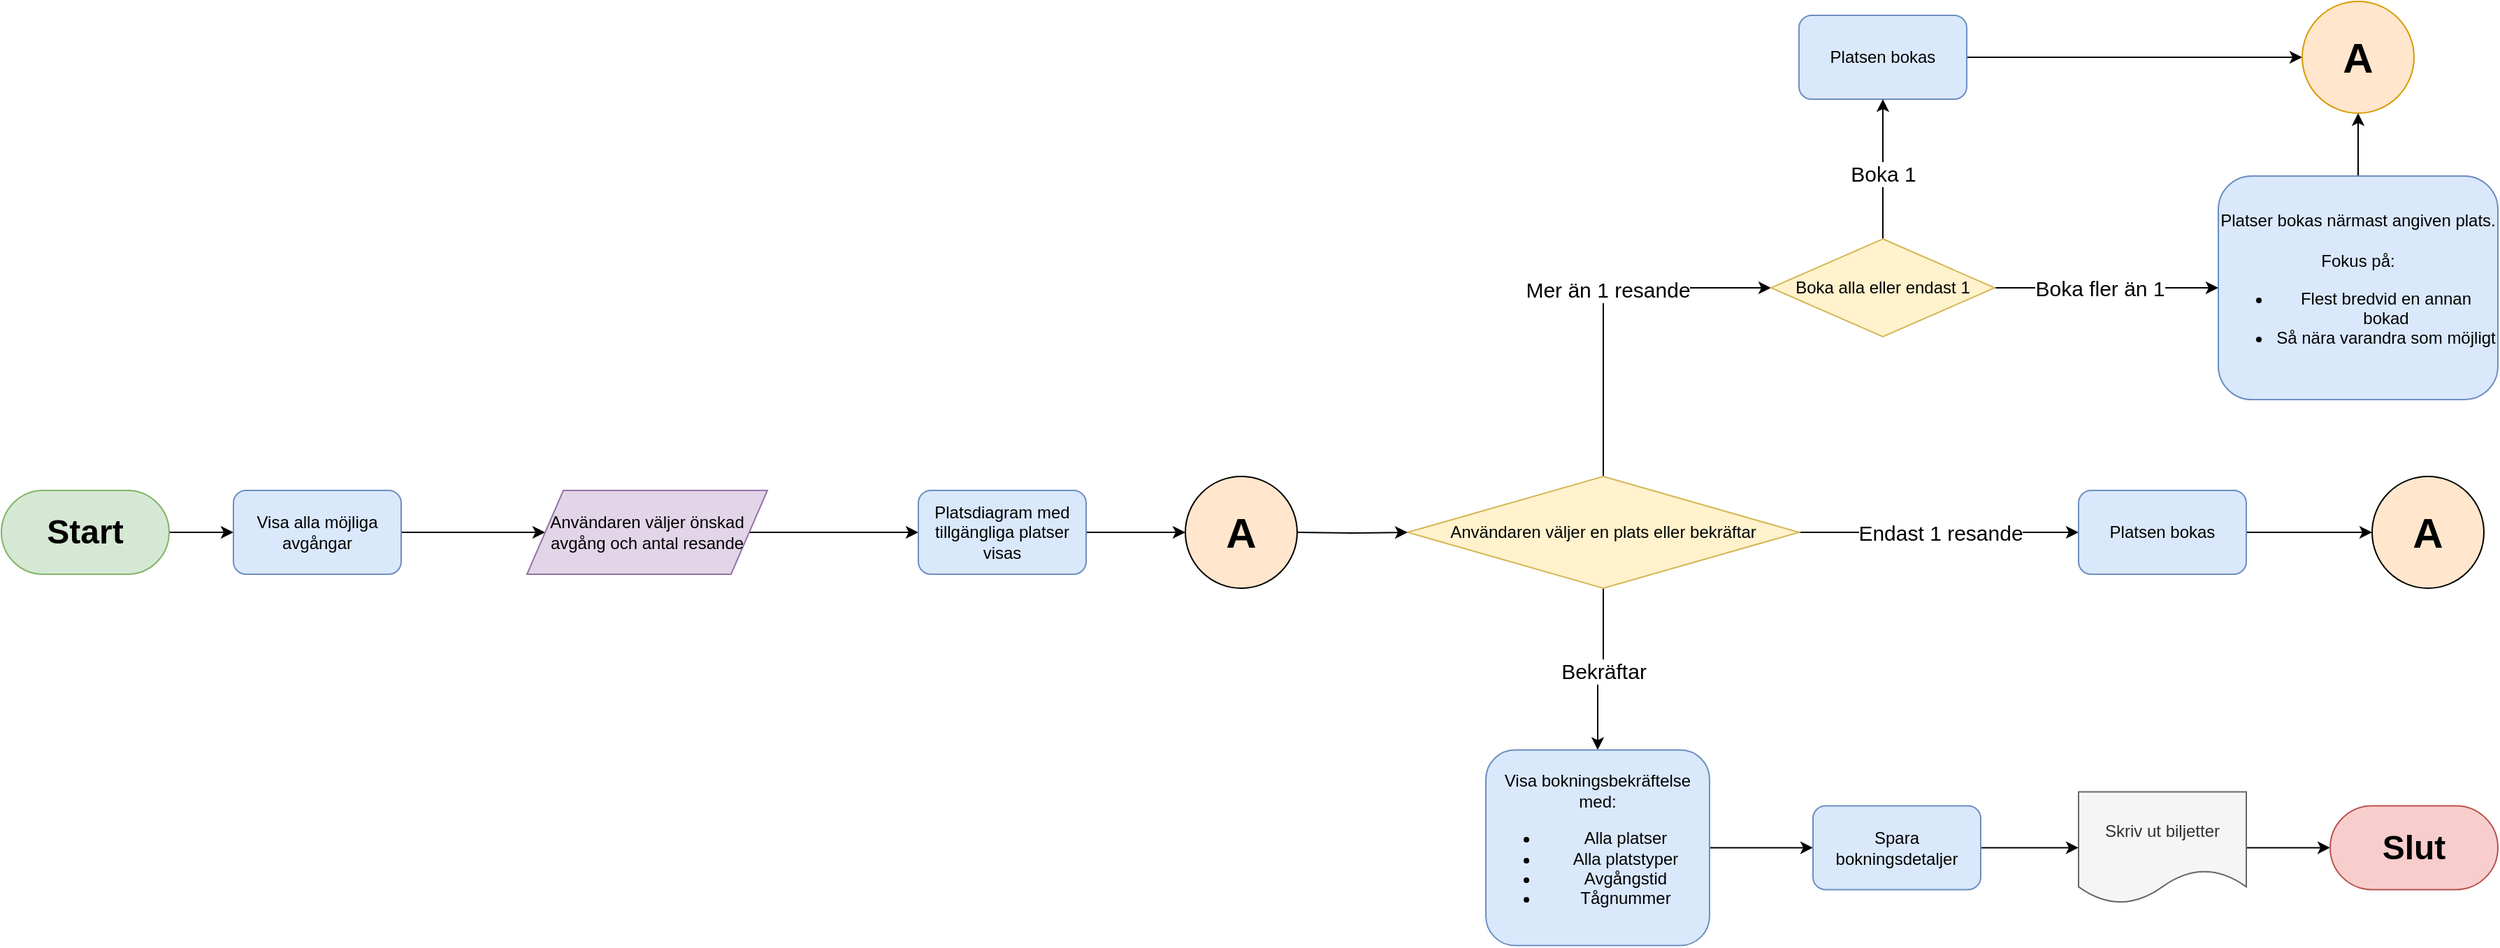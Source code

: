 <mxfile version="24.7.16">
  <diagram name="Page-1" id="-FVrkKvMY7_zgoq0LRrc">
    <mxGraphModel dx="3080" dy="2820" grid="1" gridSize="10" guides="1" tooltips="1" connect="1" arrows="1" fold="1" page="1" pageScale="1" pageWidth="827" pageHeight="1169" math="0" shadow="0">
      <root>
        <mxCell id="0" />
        <mxCell id="1" parent="0" />
        <mxCell id="yoMzTV9leq5T_DlvsGWp-3" style="edgeStyle=orthogonalEdgeStyle;rounded=0;orthogonalLoop=1;jettySize=auto;html=1;" parent="1" source="yoMzTV9leq5T_DlvsGWp-1" target="yoMzTV9leq5T_DlvsGWp-2" edge="1">
          <mxGeometry relative="1" as="geometry" />
        </mxCell>
        <mxCell id="yoMzTV9leq5T_DlvsGWp-1" value="&lt;h1&gt;&lt;b&gt;&lt;font style=&quot;font-size: 24px;&quot;&gt;Start&lt;/font&gt;&lt;/b&gt;&lt;/h1&gt;" style="rounded=1;whiteSpace=wrap;html=1;arcSize=50;fillColor=#d5e8d4;strokeColor=#82b366;" parent="1" vertex="1">
          <mxGeometry x="354" y="10" width="120" height="60" as="geometry" />
        </mxCell>
        <mxCell id="yoMzTV9leq5T_DlvsGWp-5" value="" style="edgeStyle=orthogonalEdgeStyle;rounded=0;orthogonalLoop=1;jettySize=auto;html=1;" parent="1" source="yoMzTV9leq5T_DlvsGWp-2" target="yoMzTV9leq5T_DlvsGWp-4" edge="1">
          <mxGeometry relative="1" as="geometry" />
        </mxCell>
        <mxCell id="yoMzTV9leq5T_DlvsGWp-2" value="Visa alla möjliga avgångar" style="rounded=1;whiteSpace=wrap;html=1;fillColor=#dae8fc;strokeColor=#6c8ebf;" parent="1" vertex="1">
          <mxGeometry x="520" y="10" width="120" height="60" as="geometry" />
        </mxCell>
        <mxCell id="yoMzTV9leq5T_DlvsGWp-11" value="" style="edgeStyle=orthogonalEdgeStyle;rounded=0;orthogonalLoop=1;jettySize=auto;html=1;" parent="1" source="yoMzTV9leq5T_DlvsGWp-4" target="yoMzTV9leq5T_DlvsGWp-10" edge="1">
          <mxGeometry relative="1" as="geometry" />
        </mxCell>
        <mxCell id="yoMzTV9leq5T_DlvsGWp-4" value="Användaren väljer önskad avgång och antal resande" style="shape=parallelogram;perimeter=parallelogramPerimeter;whiteSpace=wrap;html=1;fixedSize=1;size=26;perimeterSpacing=0;fillColor=#e1d5e7;strokeColor=#9673a6;" parent="1" vertex="1">
          <mxGeometry x="730" y="10" width="172" height="60" as="geometry" />
        </mxCell>
        <mxCell id="XewTAsemOJknDDQVZyrN-22" value="" style="edgeStyle=orthogonalEdgeStyle;rounded=0;orthogonalLoop=1;jettySize=auto;html=1;fontFamily=Helvetica;fontSize=15;fontColor=default;labelBackgroundColor=default;resizable=0;" edge="1" parent="1" source="yoMzTV9leq5T_DlvsGWp-10">
          <mxGeometry relative="1" as="geometry">
            <mxPoint x="1201" y="40" as="targetPoint" />
          </mxGeometry>
        </mxCell>
        <mxCell id="yoMzTV9leq5T_DlvsGWp-10" value="Platsdiagram med tillgängliga platser visas" style="rounded=1;whiteSpace=wrap;html=1;fillColor=#dae8fc;strokeColor=#6c8ebf;" parent="1" vertex="1">
          <mxGeometry x="1010" y="10" width="120" height="60" as="geometry" />
        </mxCell>
        <mxCell id="yoMzTV9leq5T_DlvsGWp-38" style="edgeStyle=orthogonalEdgeStyle;rounded=0;orthogonalLoop=1;jettySize=auto;html=1;" parent="1" source="yoMzTV9leq5T_DlvsGWp-14" target="yoMzTV9leq5T_DlvsGWp-37" edge="1">
          <mxGeometry relative="1" as="geometry" />
        </mxCell>
        <mxCell id="yoMzTV9leq5T_DlvsGWp-39" value="Bekräftar" style="edgeLabel;html=1;align=center;verticalAlign=middle;resizable=0;points=[];fontSize=15;" parent="yoMzTV9leq5T_DlvsGWp-38" vertex="1" connectable="0">
          <mxGeometry x="-0.035" y="1" relative="1" as="geometry">
            <mxPoint as="offset" />
          </mxGeometry>
        </mxCell>
        <mxCell id="XewTAsemOJknDDQVZyrN-2" style="edgeStyle=orthogonalEdgeStyle;rounded=0;orthogonalLoop=1;jettySize=auto;html=1;exitX=0.5;exitY=0;exitDx=0;exitDy=0;entryX=0;entryY=0.5;entryDx=0;entryDy=0;" edge="1" parent="1" source="yoMzTV9leq5T_DlvsGWp-14" target="yoMzTV9leq5T_DlvsGWp-19">
          <mxGeometry relative="1" as="geometry" />
        </mxCell>
        <mxCell id="XewTAsemOJknDDQVZyrN-3" value="Mer än 1 resande" style="edgeLabel;html=1;align=center;verticalAlign=middle;resizable=0;points=[];fontSize=15;" vertex="1" connectable="0" parent="XewTAsemOJknDDQVZyrN-2">
          <mxGeometry x="0.081" y="-1" relative="1" as="geometry">
            <mxPoint as="offset" />
          </mxGeometry>
        </mxCell>
        <mxCell id="XewTAsemOJknDDQVZyrN-31" style="edgeStyle=orthogonalEdgeStyle;rounded=0;orthogonalLoop=1;jettySize=auto;html=1;entryX=0;entryY=0.5;entryDx=0;entryDy=0;fontFamily=Helvetica;fontSize=15;fontColor=default;labelBackgroundColor=default;resizable=0;" edge="1" parent="1" source="yoMzTV9leq5T_DlvsGWp-14" target="yoMzTV9leq5T_DlvsGWp-15">
          <mxGeometry relative="1" as="geometry" />
        </mxCell>
        <mxCell id="XewTAsemOJknDDQVZyrN-34" value="Endast 1 resande" style="edgeLabel;html=1;align=center;verticalAlign=middle;resizable=0;points=[];fontFamily=Helvetica;fontSize=15;fontColor=default;labelBackgroundColor=default;fillColor=none;gradientColor=none;" vertex="1" connectable="0" parent="XewTAsemOJknDDQVZyrN-31">
          <mxGeometry x="0.007" y="-4" relative="1" as="geometry">
            <mxPoint y="-4" as="offset" />
          </mxGeometry>
        </mxCell>
        <mxCell id="yoMzTV9leq5T_DlvsGWp-14" value="Användaren väljer en plats eller bekräftar" style="rhombus;whiteSpace=wrap;html=1;fillColor=#fff2cc;strokeColor=#d6b656;" parent="1" vertex="1">
          <mxGeometry x="1360" width="280" height="80" as="geometry" />
        </mxCell>
        <mxCell id="XewTAsemOJknDDQVZyrN-33" style="edgeStyle=orthogonalEdgeStyle;rounded=0;orthogonalLoop=1;jettySize=auto;html=1;entryX=0;entryY=0.5;entryDx=0;entryDy=0;fontFamily=Helvetica;fontSize=15;fontColor=default;labelBackgroundColor=default;resizable=0;" edge="1" parent="1" source="yoMzTV9leq5T_DlvsGWp-15" target="XewTAsemOJknDDQVZyrN-32">
          <mxGeometry relative="1" as="geometry" />
        </mxCell>
        <mxCell id="yoMzTV9leq5T_DlvsGWp-15" value="Platsen bokas" style="rounded=1;whiteSpace=wrap;html=1;fillColor=#dae8fc;strokeColor=#6c8ebf;" parent="1" vertex="1">
          <mxGeometry x="1840" y="10" width="120" height="60" as="geometry" />
        </mxCell>
        <mxCell id="XewTAsemOJknDDQVZyrN-28" style="edgeStyle=orthogonalEdgeStyle;rounded=0;orthogonalLoop=1;jettySize=auto;html=1;entryX=0;entryY=0.5;entryDx=0;entryDy=0;fontFamily=Helvetica;fontSize=15;fontColor=default;labelBackgroundColor=default;resizable=0;" edge="1" parent="1" source="yoMzTV9leq5T_DlvsGWp-22" target="XewTAsemOJknDDQVZyrN-27">
          <mxGeometry relative="1" as="geometry" />
        </mxCell>
        <mxCell id="yoMzTV9leq5T_DlvsGWp-22" value="Platsen bokas" style="rounded=1;whiteSpace=wrap;html=1;fillColor=#dae8fc;strokeColor=#6c8ebf;" parent="1" vertex="1">
          <mxGeometry x="1640" y="-330" width="120" height="60" as="geometry" />
        </mxCell>
        <mxCell id="XewTAsemOJknDDQVZyrN-29" value="" style="edgeStyle=orthogonalEdgeStyle;rounded=0;orthogonalLoop=1;jettySize=auto;html=1;fontFamily=Helvetica;fontSize=15;fontColor=default;labelBackgroundColor=default;resizable=0;" edge="1" parent="1" source="yoMzTV9leq5T_DlvsGWp-30" target="XewTAsemOJknDDQVZyrN-27">
          <mxGeometry relative="1" as="geometry" />
        </mxCell>
        <mxCell id="yoMzTV9leq5T_DlvsGWp-30" value="Platser bokas närmast angiven plats.&lt;br&gt;&lt;br&gt;Fokus på:&lt;div&gt;&lt;ul&gt;&lt;li&gt;Flest bredvid en annan bokad&lt;/li&gt;&lt;li&gt;Så nära varandra som möjligt&lt;/li&gt;&lt;/ul&gt;&lt;/div&gt;" style="rounded=1;whiteSpace=wrap;html=1;fillColor=#dae8fc;strokeColor=#6c8ebf;" parent="1" vertex="1">
          <mxGeometry x="1940" y="-215" width="200" height="160" as="geometry" />
        </mxCell>
        <mxCell id="yoMzTV9leq5T_DlvsGWp-43" value="" style="edgeStyle=orthogonalEdgeStyle;rounded=0;orthogonalLoop=1;jettySize=auto;html=1;" parent="1" source="yoMzTV9leq5T_DlvsGWp-37" target="yoMzTV9leq5T_DlvsGWp-42" edge="1">
          <mxGeometry relative="1" as="geometry" />
        </mxCell>
        <mxCell id="yoMzTV9leq5T_DlvsGWp-37" value="Visa bokningsbekräftelse med:&lt;div&gt;&lt;ul&gt;&lt;li&gt;Alla platser&lt;/li&gt;&lt;li&gt;Alla platstyper&lt;/li&gt;&lt;li&gt;Avgångstid&lt;/li&gt;&lt;li&gt;Tågnummer&lt;/li&gt;&lt;/ul&gt;&lt;/div&gt;" style="rounded=1;whiteSpace=wrap;html=1;fillColor=#dae8fc;strokeColor=#6c8ebf;" parent="1" vertex="1">
          <mxGeometry x="1416" y="195.71" width="160" height="140" as="geometry" />
        </mxCell>
        <mxCell id="yoMzTV9leq5T_DlvsGWp-46" value="" style="edgeStyle=orthogonalEdgeStyle;rounded=0;orthogonalLoop=1;jettySize=auto;html=1;" parent="1" source="yoMzTV9leq5T_DlvsGWp-41" target="yoMzTV9leq5T_DlvsGWp-45" edge="1">
          <mxGeometry relative="1" as="geometry" />
        </mxCell>
        <mxCell id="yoMzTV9leq5T_DlvsGWp-41" value="Skriv ut biljetter" style="shape=document;whiteSpace=wrap;html=1;boundedLbl=1;fillColor=#f5f5f5;strokeColor=#666666;fontColor=#333333;" parent="1" vertex="1">
          <mxGeometry x="1840" y="225.71" width="120" height="80" as="geometry" />
        </mxCell>
        <mxCell id="yoMzTV9leq5T_DlvsGWp-44" value="" style="edgeStyle=orthogonalEdgeStyle;rounded=0;orthogonalLoop=1;jettySize=auto;html=1;" parent="1" source="yoMzTV9leq5T_DlvsGWp-42" target="yoMzTV9leq5T_DlvsGWp-41" edge="1">
          <mxGeometry relative="1" as="geometry" />
        </mxCell>
        <mxCell id="yoMzTV9leq5T_DlvsGWp-42" value="Spara bokningsdetaljer" style="whiteSpace=wrap;html=1;fillColor=#dae8fc;strokeColor=#6c8ebf;rounded=1;" parent="1" vertex="1">
          <mxGeometry x="1650" y="235.71" width="120" height="60" as="geometry" />
        </mxCell>
        <mxCell id="yoMzTV9leq5T_DlvsGWp-45" value="&lt;h1&gt;Slut&lt;/h1&gt;" style="rounded=1;whiteSpace=wrap;html=1;arcSize=50;fillColor=#f8cecc;strokeColor=#b85450;" parent="1" vertex="1">
          <mxGeometry x="2020" y="235.71" width="120" height="60" as="geometry" />
        </mxCell>
        <mxCell id="XewTAsemOJknDDQVZyrN-4" style="edgeStyle=orthogonalEdgeStyle;rounded=0;orthogonalLoop=1;jettySize=auto;html=1;exitX=0.5;exitY=0;exitDx=0;exitDy=0;entryX=0.5;entryY=1;entryDx=0;entryDy=0;" edge="1" parent="1" source="yoMzTV9leq5T_DlvsGWp-19" target="yoMzTV9leq5T_DlvsGWp-22">
          <mxGeometry relative="1" as="geometry" />
        </mxCell>
        <mxCell id="XewTAsemOJknDDQVZyrN-5" value="Boka 1" style="edgeLabel;html=1;align=center;verticalAlign=middle;resizable=0;points=[];fontSize=15;" vertex="1" connectable="0" parent="XewTAsemOJknDDQVZyrN-4">
          <mxGeometry x="-0.042" y="1" relative="1" as="geometry">
            <mxPoint x="1" y="1" as="offset" />
          </mxGeometry>
        </mxCell>
        <mxCell id="XewTAsemOJknDDQVZyrN-6" style="edgeStyle=orthogonalEdgeStyle;rounded=0;orthogonalLoop=1;jettySize=auto;html=1;exitX=1;exitY=0.5;exitDx=0;exitDy=0;entryX=0;entryY=0.5;entryDx=0;entryDy=0;fontFamily=Helvetica;fontSize=15;fontColor=default;labelBackgroundColor=default;resizable=0;" edge="1" parent="1" source="yoMzTV9leq5T_DlvsGWp-19" target="yoMzTV9leq5T_DlvsGWp-30">
          <mxGeometry relative="1" as="geometry" />
        </mxCell>
        <mxCell id="XewTAsemOJknDDQVZyrN-7" value="Boka fler än 1" style="edgeLabel;html=1;align=center;verticalAlign=middle;resizable=0;points=[];fontFamily=Helvetica;fontSize=15;fontColor=default;labelBackgroundColor=default;fillColor=none;gradientColor=none;" vertex="1" connectable="0" parent="XewTAsemOJknDDQVZyrN-6">
          <mxGeometry x="0.083" y="-3" relative="1" as="geometry">
            <mxPoint x="-12" y="-3" as="offset" />
          </mxGeometry>
        </mxCell>
        <mxCell id="yoMzTV9leq5T_DlvsGWp-19" value="Boka alla eller endast 1" style="rhombus;whiteSpace=wrap;html=1;fillColor=#fff2cc;strokeColor=#d6b656;" parent="1" vertex="1">
          <mxGeometry x="1620" y="-170" width="160" height="70" as="geometry" />
        </mxCell>
        <mxCell id="XewTAsemOJknDDQVZyrN-23" value="" style="edgeStyle=orthogonalEdgeStyle;rounded=0;orthogonalLoop=1;jettySize=auto;html=1;fontFamily=Helvetica;fontSize=15;fontColor=default;labelBackgroundColor=default;resizable=0;" edge="1" parent="1" target="yoMzTV9leq5T_DlvsGWp-14">
          <mxGeometry relative="1" as="geometry">
            <mxPoint x="1281" y="40" as="sourcePoint" />
          </mxGeometry>
        </mxCell>
        <mxCell id="XewTAsemOJknDDQVZyrN-26" value="&lt;h1&gt;A&lt;/h1&gt;" style="ellipse;whiteSpace=wrap;html=1;aspect=fixed;align=center;verticalAlign=middle;fontFamily=Helvetica;fontSize=15;labelBackgroundColor=none;resizable=0;fillColor=#ffe6cc;strokeColor=default;" vertex="1" parent="1">
          <mxGeometry x="1201" width="80" height="80" as="geometry" />
        </mxCell>
        <mxCell id="XewTAsemOJknDDQVZyrN-27" value="&lt;h1&gt;A&lt;/h1&gt;" style="ellipse;whiteSpace=wrap;html=1;aspect=fixed;align=center;verticalAlign=middle;fontFamily=Helvetica;fontSize=15;labelBackgroundColor=none;resizable=0;fillColor=#ffe6cc;strokeColor=#d79b00;" vertex="1" parent="1">
          <mxGeometry x="2000" y="-340" width="80" height="80" as="geometry" />
        </mxCell>
        <mxCell id="XewTAsemOJknDDQVZyrN-32" value="&lt;h1&gt;A&lt;/h1&gt;" style="ellipse;whiteSpace=wrap;html=1;aspect=fixed;align=center;verticalAlign=middle;fontFamily=Helvetica;fontSize=15;labelBackgroundColor=none;resizable=0;fillColor=#ffe6cc;strokeColor=default;" vertex="1" parent="1">
          <mxGeometry x="2050" width="80" height="80" as="geometry" />
        </mxCell>
      </root>
    </mxGraphModel>
  </diagram>
</mxfile>

